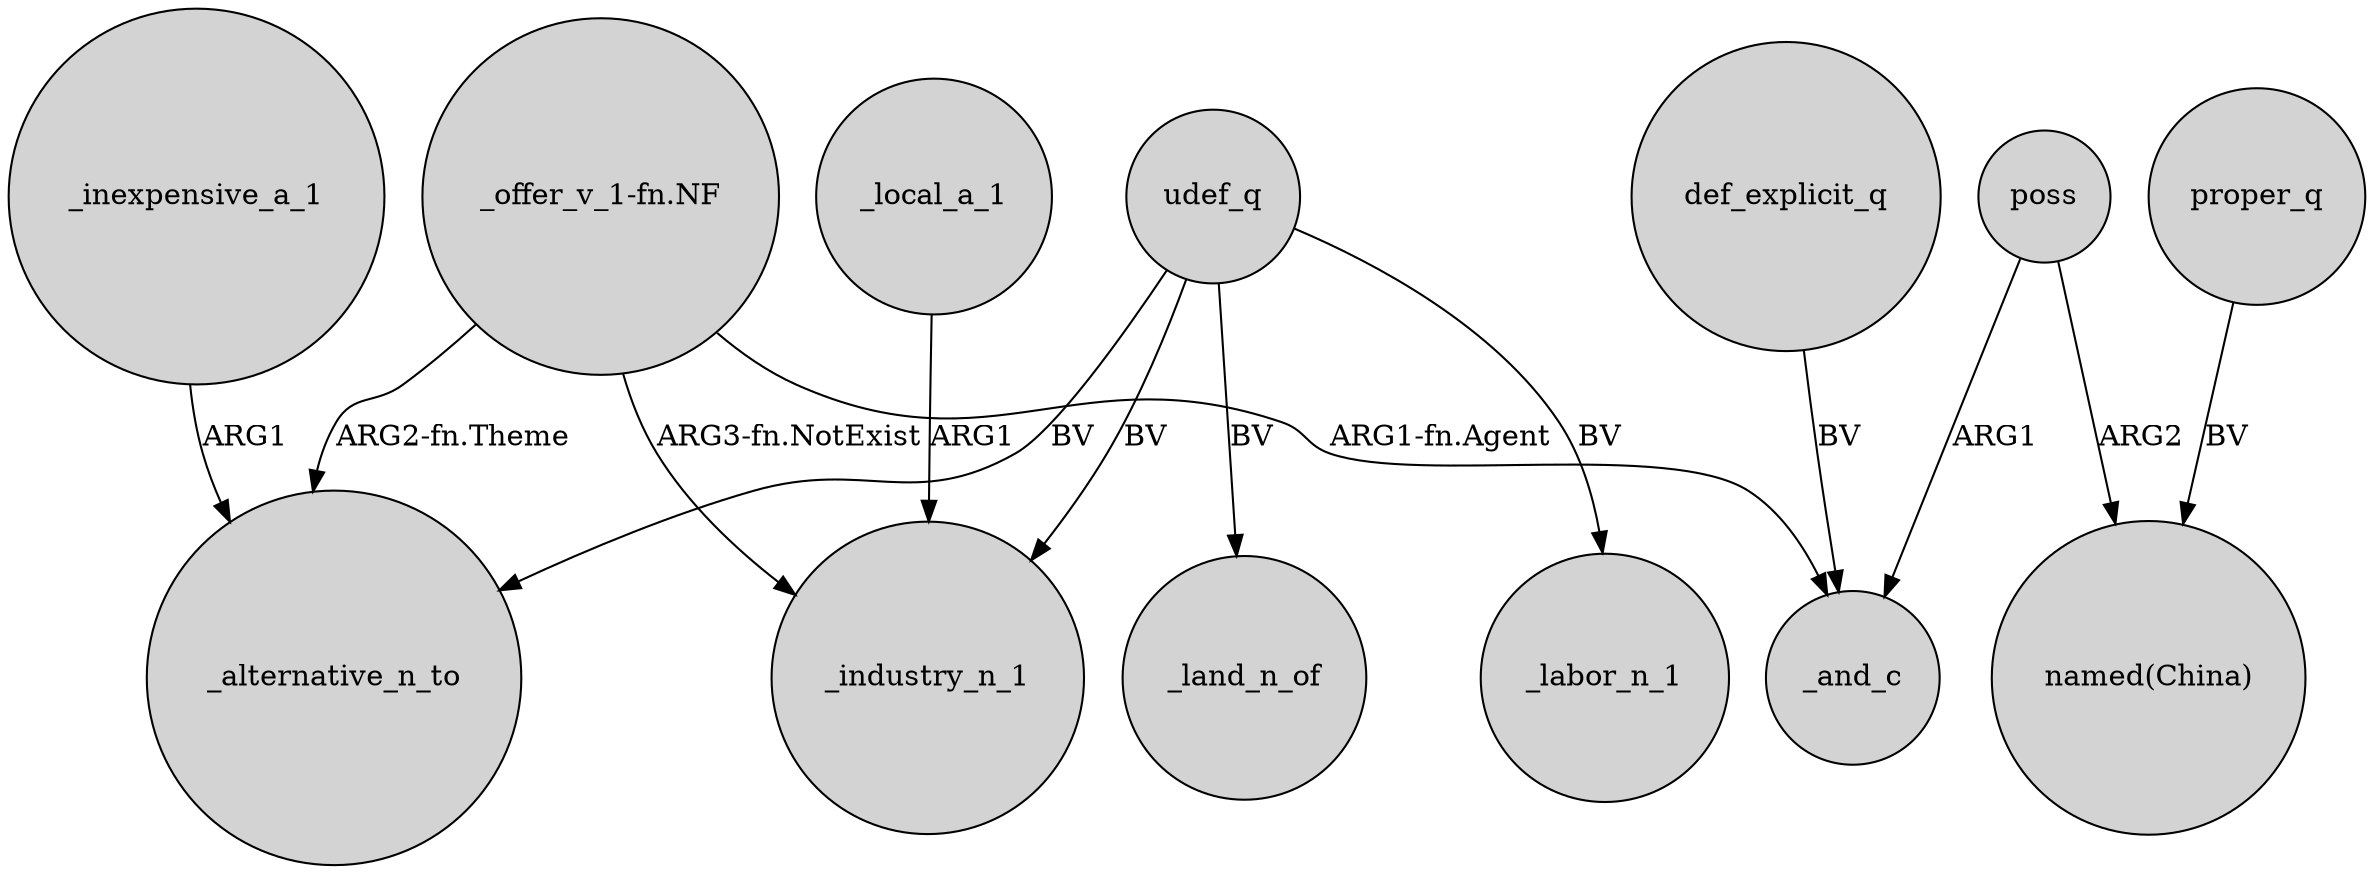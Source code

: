 digraph {
	node [shape=circle style=filled]
	_inexpensive_a_1 -> _alternative_n_to [label=ARG1]
	_local_a_1 -> _industry_n_1 [label=ARG1]
	"_offer_v_1-fn.NF" -> _and_c [label="ARG1-fn.Agent"]
	udef_q -> _land_n_of [label=BV]
	poss -> _and_c [label=ARG1]
	udef_q -> _alternative_n_to [label=BV]
	"_offer_v_1-fn.NF" -> _alternative_n_to [label="ARG2-fn.Theme"]
	def_explicit_q -> _and_c [label=BV]
	poss -> "named(China)" [label=ARG2]
	udef_q -> _labor_n_1 [label=BV]
	udef_q -> _industry_n_1 [label=BV]
	"_offer_v_1-fn.NF" -> _industry_n_1 [label="ARG3-fn.NotExist"]
	proper_q -> "named(China)" [label=BV]
}

